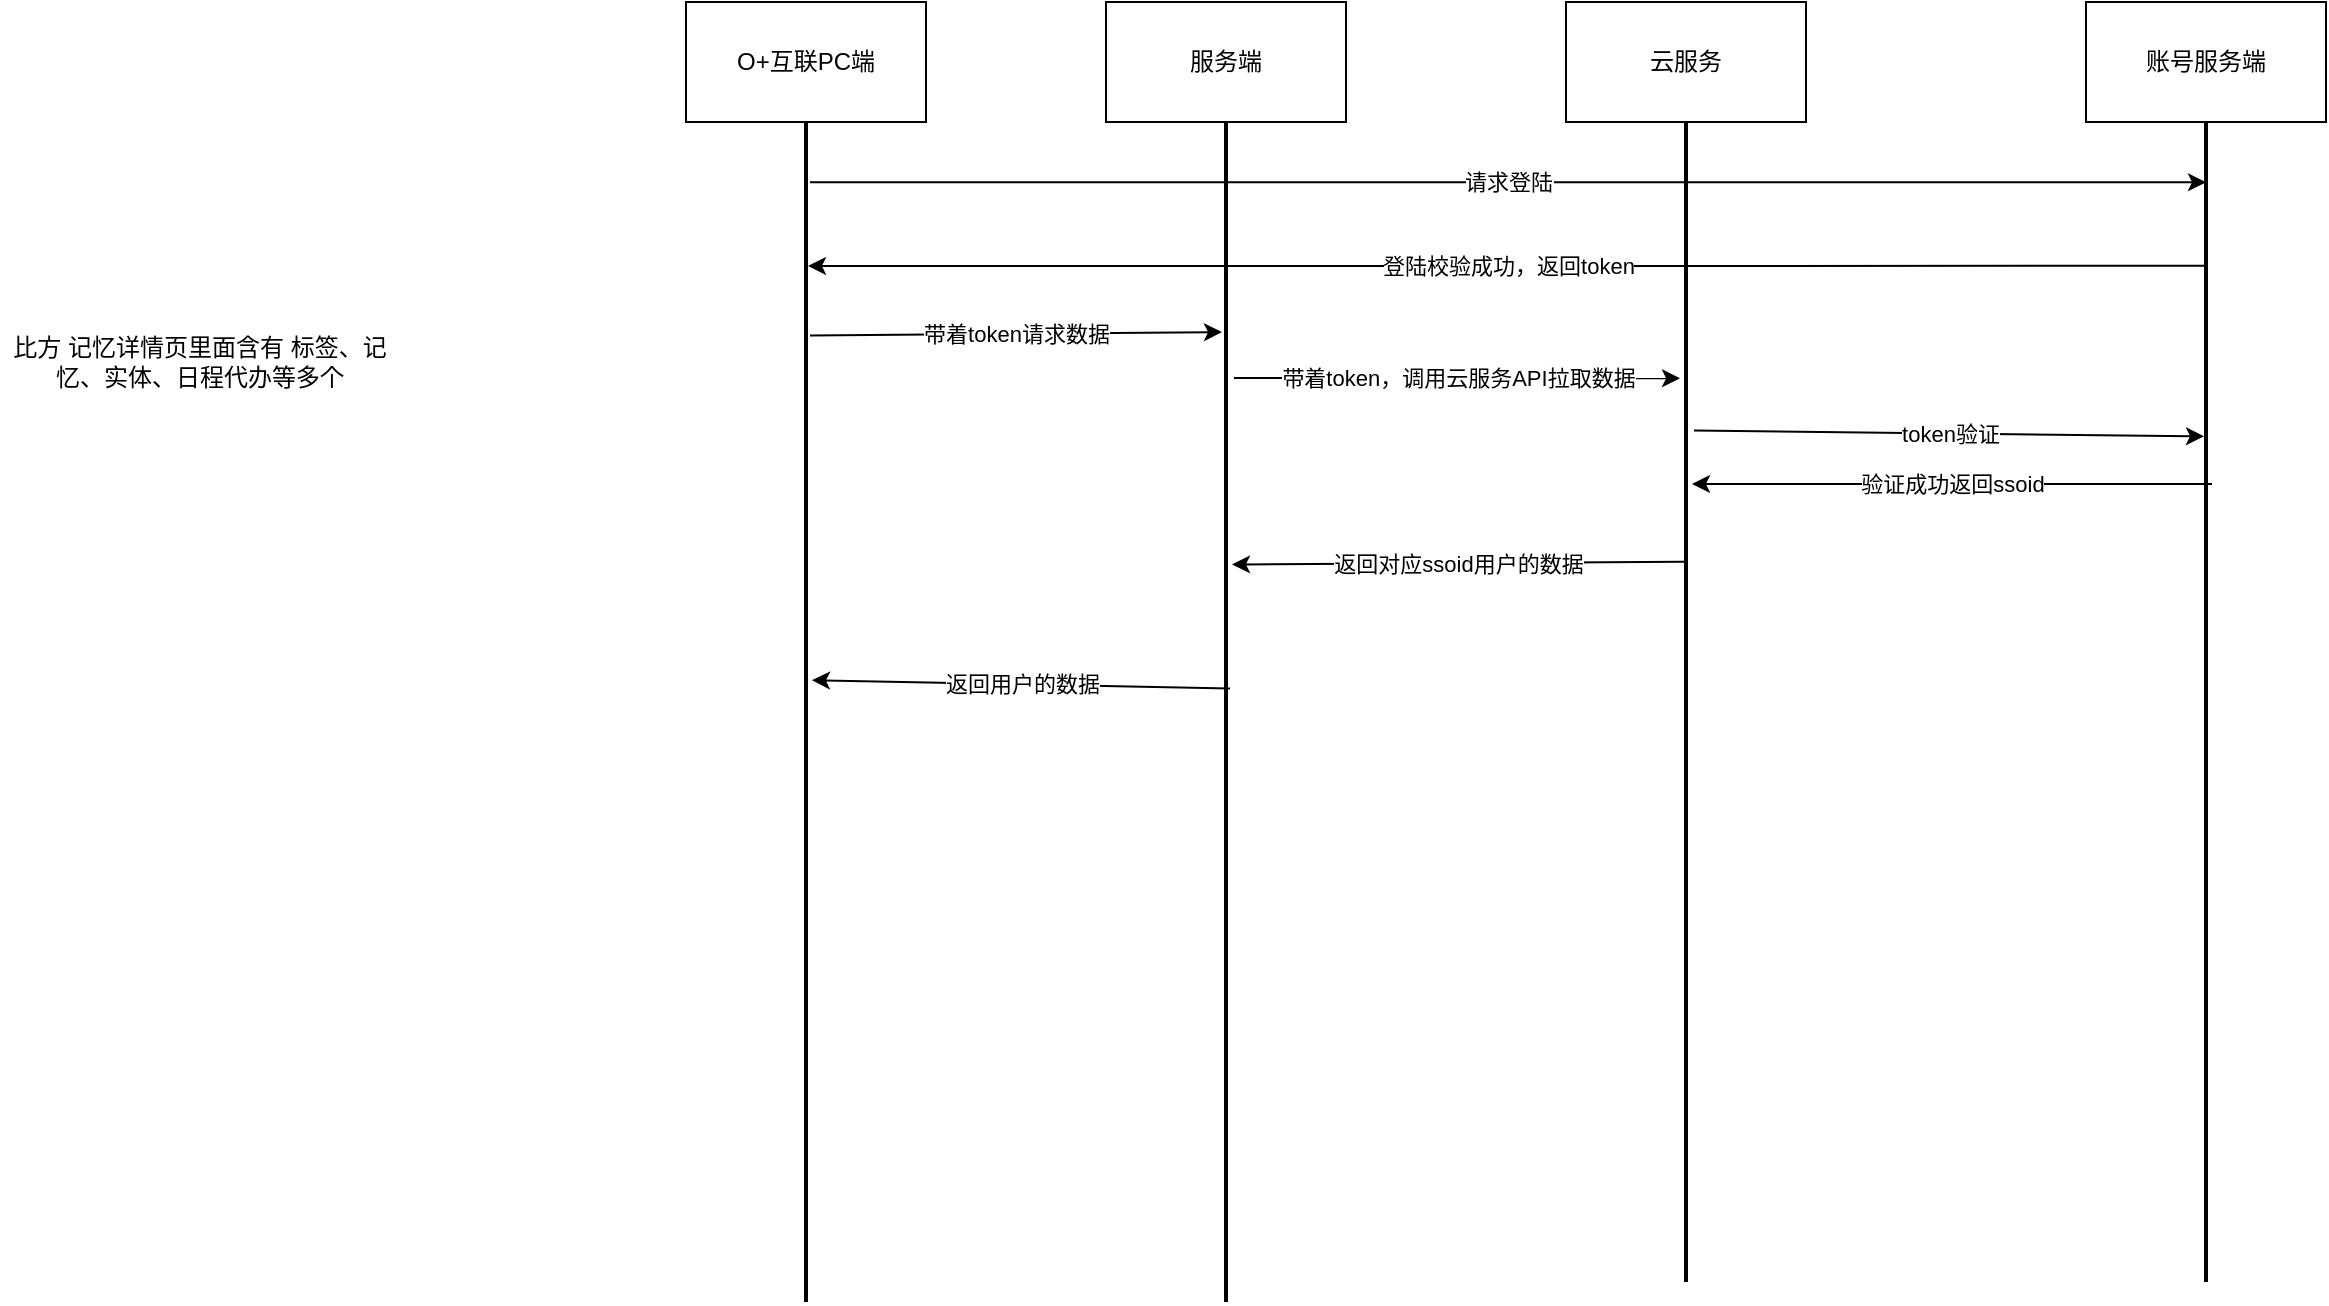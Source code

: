<mxfile version="28.0.7">
  <diagram name="第 1 页" id="vJpQ3NIqdKFC3ZbtW2oD">
    <mxGraphModel dx="2492" dy="761" grid="1" gridSize="10" guides="1" tooltips="1" connect="1" arrows="1" fold="1" page="1" pageScale="1" pageWidth="827" pageHeight="1169" math="0" shadow="0">
      <root>
        <mxCell id="0" />
        <mxCell id="1" parent="0" />
        <mxCell id="KHT-mMUyF9MAvW3wnGwu-6" value="" style="group" vertex="1" connectable="0" parent="1">
          <mxGeometry x="-270" y="170" width="120" height="650" as="geometry" />
        </mxCell>
        <mxCell id="KHT-mMUyF9MAvW3wnGwu-1" value="O+互联PC端" style="rounded=0;whiteSpace=wrap;html=1;" vertex="1" parent="KHT-mMUyF9MAvW3wnGwu-6">
          <mxGeometry width="120" height="60" as="geometry" />
        </mxCell>
        <mxCell id="KHT-mMUyF9MAvW3wnGwu-5" value="" style="line;strokeWidth=2;direction=south;html=1;" vertex="1" parent="KHT-mMUyF9MAvW3wnGwu-6">
          <mxGeometry x="55" y="60" width="10" height="590" as="geometry" />
        </mxCell>
        <mxCell id="KHT-mMUyF9MAvW3wnGwu-9" value="" style="group" vertex="1" connectable="0" parent="1">
          <mxGeometry x="430" y="170" width="120" height="640" as="geometry" />
        </mxCell>
        <mxCell id="KHT-mMUyF9MAvW3wnGwu-4" value="账号服务端" style="rounded=0;whiteSpace=wrap;html=1;" vertex="1" parent="KHT-mMUyF9MAvW3wnGwu-9">
          <mxGeometry width="120" height="60" as="geometry" />
        </mxCell>
        <mxCell id="KHT-mMUyF9MAvW3wnGwu-7" value="" style="line;strokeWidth=2;direction=south;html=1;" vertex="1" parent="KHT-mMUyF9MAvW3wnGwu-9">
          <mxGeometry x="55" y="60" width="10" height="580" as="geometry" />
        </mxCell>
        <mxCell id="KHT-mMUyF9MAvW3wnGwu-10" value="" style="group" vertex="1" connectable="0" parent="1">
          <mxGeometry x="-60" y="170" width="120" height="650" as="geometry" />
        </mxCell>
        <mxCell id="KHT-mMUyF9MAvW3wnGwu-11" value="服务端" style="rounded=0;whiteSpace=wrap;html=1;" vertex="1" parent="KHT-mMUyF9MAvW3wnGwu-10">
          <mxGeometry width="120" height="60" as="geometry" />
        </mxCell>
        <mxCell id="KHT-mMUyF9MAvW3wnGwu-12" value="" style="line;strokeWidth=2;direction=south;html=1;" vertex="1" parent="KHT-mMUyF9MAvW3wnGwu-10">
          <mxGeometry x="55" y="60" width="10" height="590" as="geometry" />
        </mxCell>
        <mxCell id="KHT-mMUyF9MAvW3wnGwu-13" value="" style="group" vertex="1" connectable="0" parent="1">
          <mxGeometry x="170" y="170" width="120" height="640" as="geometry" />
        </mxCell>
        <mxCell id="KHT-mMUyF9MAvW3wnGwu-14" value="云服务" style="rounded=0;whiteSpace=wrap;html=1;" vertex="1" parent="KHT-mMUyF9MAvW3wnGwu-13">
          <mxGeometry width="120" height="60" as="geometry" />
        </mxCell>
        <mxCell id="KHT-mMUyF9MAvW3wnGwu-15" value="" style="line;strokeWidth=2;direction=south;html=1;" vertex="1" parent="KHT-mMUyF9MAvW3wnGwu-13">
          <mxGeometry x="55" y="60" width="10" height="580" as="geometry" />
        </mxCell>
        <mxCell id="KHT-mMUyF9MAvW3wnGwu-16" value="" style="endArrow=classic;html=1;rounded=0;exitX=0.051;exitY=0.3;exitDx=0;exitDy=0;exitPerimeter=0;entryX=0.052;entryY=0.5;entryDx=0;entryDy=0;entryPerimeter=0;" edge="1" parent="1" source="KHT-mMUyF9MAvW3wnGwu-5" target="KHT-mMUyF9MAvW3wnGwu-7">
          <mxGeometry relative="1" as="geometry">
            <mxPoint x="360" y="470" as="sourcePoint" />
            <mxPoint x="460" y="470" as="targetPoint" />
          </mxGeometry>
        </mxCell>
        <mxCell id="KHT-mMUyF9MAvW3wnGwu-17" value="请求登陆" style="edgeLabel;resizable=0;html=1;;align=center;verticalAlign=middle;" connectable="0" vertex="1" parent="KHT-mMUyF9MAvW3wnGwu-16">
          <mxGeometry relative="1" as="geometry" />
        </mxCell>
        <mxCell id="KHT-mMUyF9MAvW3wnGwu-22" value="" style="endArrow=classic;html=1;rounded=0;exitX=0.124;exitY=0.5;exitDx=0;exitDy=0;exitPerimeter=0;entryX=0.122;entryY=0.4;entryDx=0;entryDy=0;entryPerimeter=0;" edge="1" parent="1" source="KHT-mMUyF9MAvW3wnGwu-7" target="KHT-mMUyF9MAvW3wnGwu-5">
          <mxGeometry relative="1" as="geometry">
            <mxPoint x="330" y="470" as="sourcePoint" />
            <mxPoint x="490" y="470" as="targetPoint" />
          </mxGeometry>
        </mxCell>
        <mxCell id="KHT-mMUyF9MAvW3wnGwu-23" value="登陆校验成功，返回token" style="edgeLabel;resizable=0;html=1;;align=center;verticalAlign=middle;" connectable="0" vertex="1" parent="KHT-mMUyF9MAvW3wnGwu-22">
          <mxGeometry relative="1" as="geometry" />
        </mxCell>
        <mxCell id="KHT-mMUyF9MAvW3wnGwu-26" value="" style="endArrow=classic;html=1;rounded=0;entryX=0.178;entryY=0.7;entryDx=0;entryDy=0;entryPerimeter=0;exitX=0.181;exitY=0.3;exitDx=0;exitDy=0;exitPerimeter=0;" edge="1" parent="1" source="KHT-mMUyF9MAvW3wnGwu-5" target="KHT-mMUyF9MAvW3wnGwu-12">
          <mxGeometry relative="1" as="geometry">
            <mxPoint x="-200" y="352" as="sourcePoint" />
            <mxPoint x="460" y="470" as="targetPoint" />
          </mxGeometry>
        </mxCell>
        <mxCell id="KHT-mMUyF9MAvW3wnGwu-27" value="带着token请求数据" style="edgeLabel;resizable=0;html=1;;align=center;verticalAlign=middle;" connectable="0" vertex="1" parent="KHT-mMUyF9MAvW3wnGwu-26">
          <mxGeometry relative="1" as="geometry" />
        </mxCell>
        <mxCell id="KHT-mMUyF9MAvW3wnGwu-28" value="" style="endArrow=classic;html=1;rounded=0;exitX=0.217;exitY=0.1;exitDx=0;exitDy=0;exitPerimeter=0;entryX=0.221;entryY=0.8;entryDx=0;entryDy=0;entryPerimeter=0;" edge="1" parent="1" source="KHT-mMUyF9MAvW3wnGwu-12" target="KHT-mMUyF9MAvW3wnGwu-15">
          <mxGeometry relative="1" as="geometry">
            <mxPoint x="40" y="390" as="sourcePoint" />
            <mxPoint x="140" y="390" as="targetPoint" />
          </mxGeometry>
        </mxCell>
        <mxCell id="KHT-mMUyF9MAvW3wnGwu-29" value="带着token，调用云服务API拉取数据" style="edgeLabel;resizable=0;html=1;;align=center;verticalAlign=middle;" connectable="0" vertex="1" parent="KHT-mMUyF9MAvW3wnGwu-28">
          <mxGeometry relative="1" as="geometry" />
        </mxCell>
        <mxCell id="KHT-mMUyF9MAvW3wnGwu-30" value="" style="endArrow=classic;html=1;rounded=0;entryX=0.271;entryY=0.6;entryDx=0;entryDy=0;entryPerimeter=0;exitX=0.266;exitY=0.1;exitDx=0;exitDy=0;exitPerimeter=0;" edge="1" parent="1" source="KHT-mMUyF9MAvW3wnGwu-15" target="KHT-mMUyF9MAvW3wnGwu-7">
          <mxGeometry relative="1" as="geometry">
            <mxPoint x="230" y="390" as="sourcePoint" />
            <mxPoint x="330" y="390" as="targetPoint" />
          </mxGeometry>
        </mxCell>
        <mxCell id="KHT-mMUyF9MAvW3wnGwu-31" value="token验证" style="edgeLabel;resizable=0;html=1;;align=center;verticalAlign=middle;" connectable="0" vertex="1" parent="KHT-mMUyF9MAvW3wnGwu-30">
          <mxGeometry relative="1" as="geometry" />
        </mxCell>
        <mxCell id="KHT-mMUyF9MAvW3wnGwu-32" value="" style="endArrow=classic;html=1;rounded=0;exitX=0.312;exitY=0.2;exitDx=0;exitDy=0;exitPerimeter=0;entryX=0.312;entryY=0.2;entryDx=0;entryDy=0;entryPerimeter=0;" edge="1" parent="1" source="KHT-mMUyF9MAvW3wnGwu-7" target="KHT-mMUyF9MAvW3wnGwu-15">
          <mxGeometry relative="1" as="geometry">
            <mxPoint x="486" y="420" as="sourcePoint" />
            <mxPoint x="696" y="410" as="targetPoint" />
          </mxGeometry>
        </mxCell>
        <mxCell id="KHT-mMUyF9MAvW3wnGwu-33" value="验证成功返回ssoid" style="edgeLabel;resizable=0;html=1;;align=center;verticalAlign=middle;" connectable="0" vertex="1" parent="KHT-mMUyF9MAvW3wnGwu-32">
          <mxGeometry relative="1" as="geometry" />
        </mxCell>
        <mxCell id="KHT-mMUyF9MAvW3wnGwu-34" value="" style="endArrow=classic;html=1;rounded=0;exitX=0.379;exitY=0.6;exitDx=0;exitDy=0;exitPerimeter=0;entryX=0.375;entryY=0.2;entryDx=0;entryDy=0;entryPerimeter=0;" edge="1" parent="1" source="KHT-mMUyF9MAvW3wnGwu-15" target="KHT-mMUyF9MAvW3wnGwu-12">
          <mxGeometry relative="1" as="geometry">
            <mxPoint x="320" y="460" as="sourcePoint" />
            <mxPoint x="420" y="460" as="targetPoint" />
          </mxGeometry>
        </mxCell>
        <mxCell id="KHT-mMUyF9MAvW3wnGwu-35" value="返回对应ssoid用户的数据" style="edgeLabel;resizable=0;html=1;;align=center;verticalAlign=middle;" connectable="0" vertex="1" parent="KHT-mMUyF9MAvW3wnGwu-34">
          <mxGeometry relative="1" as="geometry" />
        </mxCell>
        <mxCell id="KHT-mMUyF9MAvW3wnGwu-36" value="" style="endArrow=classic;html=1;rounded=0;entryX=0.473;entryY=0.2;entryDx=0;entryDy=0;entryPerimeter=0;exitX=0.48;exitY=0.3;exitDx=0;exitDy=0;exitPerimeter=0;" edge="1" parent="1" source="KHT-mMUyF9MAvW3wnGwu-12" target="KHT-mMUyF9MAvW3wnGwu-5">
          <mxGeometry relative="1" as="geometry">
            <mxPoint y="510" as="sourcePoint" />
            <mxPoint x="200" y="511" as="targetPoint" />
          </mxGeometry>
        </mxCell>
        <mxCell id="KHT-mMUyF9MAvW3wnGwu-37" value="返回用户的数据" style="edgeLabel;resizable=0;html=1;;align=center;verticalAlign=middle;" connectable="0" vertex="1" parent="KHT-mMUyF9MAvW3wnGwu-36">
          <mxGeometry relative="1" as="geometry" />
        </mxCell>
        <mxCell id="KHT-mMUyF9MAvW3wnGwu-38" value="比方 记忆详情页里面含有 标签、记忆、实体、日程代办等多个" style="text;html=1;align=center;verticalAlign=middle;whiteSpace=wrap;rounded=0;" vertex="1" parent="1">
          <mxGeometry x="-613" y="310" width="200" height="80" as="geometry" />
        </mxCell>
      </root>
    </mxGraphModel>
  </diagram>
</mxfile>
